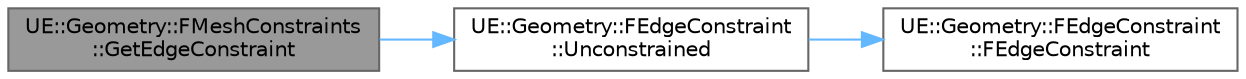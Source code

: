 digraph "UE::Geometry::FMeshConstraints::GetEdgeConstraint"
{
 // INTERACTIVE_SVG=YES
 // LATEX_PDF_SIZE
  bgcolor="transparent";
  edge [fontname=Helvetica,fontsize=10,labelfontname=Helvetica,labelfontsize=10];
  node [fontname=Helvetica,fontsize=10,shape=box,height=0.2,width=0.4];
  rankdir="LR";
  Node1 [id="Node000001",label="UE::Geometry::FMeshConstraints\l::GetEdgeConstraint",height=0.2,width=0.4,color="gray40", fillcolor="grey60", style="filled", fontcolor="black",tooltip=" "];
  Node1 -> Node2 [id="edge1_Node000001_Node000002",color="steelblue1",style="solid",tooltip=" "];
  Node2 [id="Node000002",label="UE::Geometry::FEdgeConstraint\l::Unconstrained",height=0.2,width=0.4,color="grey40", fillcolor="white", style="filled",URL="$d7/d99/structUE_1_1Geometry_1_1FEdgeConstraint.html#ad70e9cac461bee030c7448ac2e8373ba",tooltip=" "];
  Node2 -> Node3 [id="edge2_Node000002_Node000003",color="steelblue1",style="solid",tooltip=" "];
  Node3 [id="Node000003",label="UE::Geometry::FEdgeConstraint\l::FEdgeConstraint",height=0.2,width=0.4,color="grey40", fillcolor="white", style="filled",URL="$d7/d99/structUE_1_1Geometry_1_1FEdgeConstraint.html#a4febfd93b68d20e6ba12a54e7f9d52c5",tooltip=" "];
}
